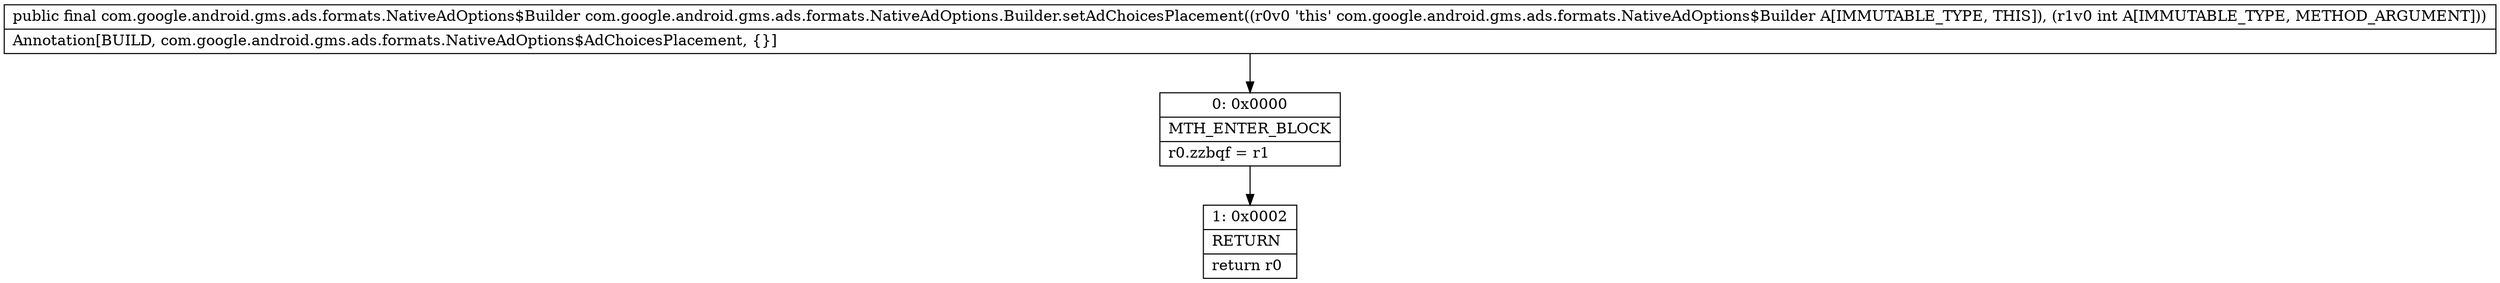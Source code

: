 digraph "CFG forcom.google.android.gms.ads.formats.NativeAdOptions.Builder.setAdChoicesPlacement(I)Lcom\/google\/android\/gms\/ads\/formats\/NativeAdOptions$Builder;" {
Node_0 [shape=record,label="{0\:\ 0x0000|MTH_ENTER_BLOCK\l|r0.zzbqf = r1\l}"];
Node_1 [shape=record,label="{1\:\ 0x0002|RETURN\l|return r0\l}"];
MethodNode[shape=record,label="{public final com.google.android.gms.ads.formats.NativeAdOptions$Builder com.google.android.gms.ads.formats.NativeAdOptions.Builder.setAdChoicesPlacement((r0v0 'this' com.google.android.gms.ads.formats.NativeAdOptions$Builder A[IMMUTABLE_TYPE, THIS]), (r1v0 int A[IMMUTABLE_TYPE, METHOD_ARGUMENT]))  | Annotation[BUILD, com.google.android.gms.ads.formats.NativeAdOptions$AdChoicesPlacement, \{\}]\l}"];
MethodNode -> Node_0;
Node_0 -> Node_1;
}

